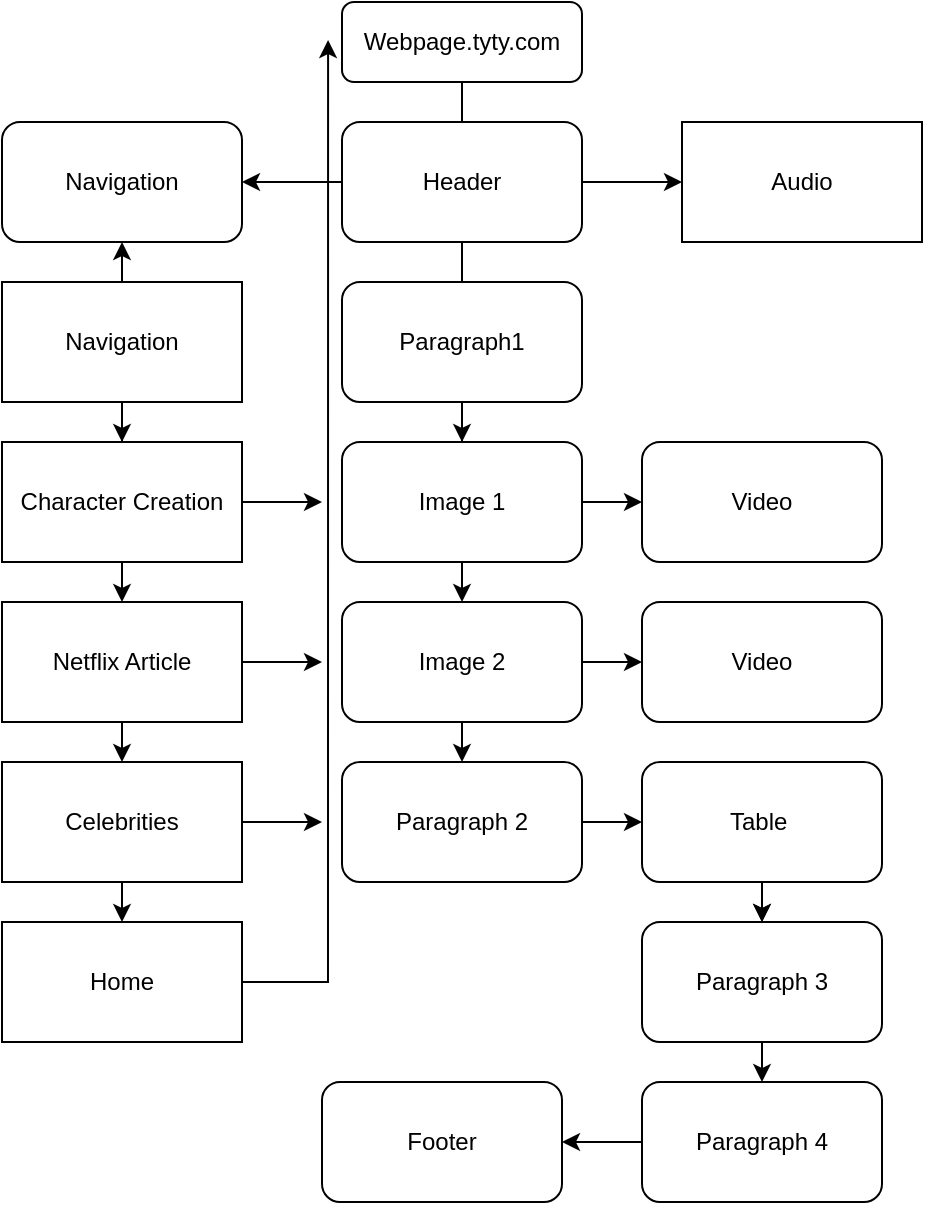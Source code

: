 <mxfile version="15.5.7" type="github">
  <diagram id="C5RBs43oDa-KdzZeNtuy" name="Page-1">
    <mxGraphModel dx="868" dy="482" grid="1" gridSize="10" guides="1" tooltips="1" connect="1" arrows="1" fold="1" page="1" pageScale="1" pageWidth="827" pageHeight="1169" math="0" shadow="0">
      <root>
        <mxCell id="WIyWlLk6GJQsqaUBKTNV-0" />
        <mxCell id="WIyWlLk6GJQsqaUBKTNV-1" parent="WIyWlLk6GJQsqaUBKTNV-0" />
        <mxCell id="WIyWlLk6GJQsqaUBKTNV-3" value="Webpage.tyty.com" style="rounded=1;whiteSpace=wrap;html=1;fontSize=12;glass=0;strokeWidth=1;shadow=0;" parent="WIyWlLk6GJQsqaUBKTNV-1" vertex="1">
          <mxGeometry x="330" y="20" width="120" height="40" as="geometry" />
        </mxCell>
        <mxCell id="SCmzIBsulS7Z_mzTHgpX-23" value="" style="edgeStyle=orthogonalEdgeStyle;rounded=0;orthogonalLoop=1;jettySize=auto;html=1;" parent="WIyWlLk6GJQsqaUBKTNV-1" source="SCmzIBsulS7Z_mzTHgpX-2" target="SCmzIBsulS7Z_mzTHgpX-22" edge="1">
          <mxGeometry relative="1" as="geometry" />
        </mxCell>
        <mxCell id="SCmzIBsulS7Z_mzTHgpX-2" value="Paragraph1" style="whiteSpace=wrap;html=1;rounded=1;shadow=0;strokeWidth=1;glass=0;" parent="WIyWlLk6GJQsqaUBKTNV-1" vertex="1">
          <mxGeometry x="330" y="160" width="120" height="60" as="geometry" />
        </mxCell>
        <mxCell id="SCmzIBsulS7Z_mzTHgpX-19" value="" style="edgeStyle=orthogonalEdgeStyle;rounded=0;orthogonalLoop=1;jettySize=auto;html=1;" parent="WIyWlLk6GJQsqaUBKTNV-1" source="SCmzIBsulS7Z_mzTHgpX-4" target="SCmzIBsulS7Z_mzTHgpX-18" edge="1">
          <mxGeometry relative="1" as="geometry" />
        </mxCell>
        <mxCell id="x1IL4fQbw9wLWjzibtvg-0" value="" style="edgeStyle=orthogonalEdgeStyle;rounded=0;orthogonalLoop=1;jettySize=auto;html=1;" edge="1" parent="WIyWlLk6GJQsqaUBKTNV-1" source="SCmzIBsulS7Z_mzTHgpX-4" target="SCmzIBsulS7Z_mzTHgpX-6">
          <mxGeometry relative="1" as="geometry" />
        </mxCell>
        <mxCell id="SCmzIBsulS7Z_mzTHgpX-4" value="Header" style="rounded=1;whiteSpace=wrap;html=1;" parent="WIyWlLk6GJQsqaUBKTNV-1" vertex="1">
          <mxGeometry x="330" y="80" width="120" height="60" as="geometry" />
        </mxCell>
        <mxCell id="SCmzIBsulS7Z_mzTHgpX-21" value="" style="edgeStyle=orthogonalEdgeStyle;rounded=0;orthogonalLoop=1;jettySize=auto;html=1;" parent="WIyWlLk6GJQsqaUBKTNV-1" source="SCmzIBsulS7Z_mzTHgpX-5" target="SCmzIBsulS7Z_mzTHgpX-20" edge="1">
          <mxGeometry relative="1" as="geometry" />
        </mxCell>
        <mxCell id="x1IL4fQbw9wLWjzibtvg-1" style="edgeStyle=orthogonalEdgeStyle;rounded=0;orthogonalLoop=1;jettySize=auto;html=1;exitX=0.5;exitY=0;exitDx=0;exitDy=0;entryX=0.5;entryY=1;entryDx=0;entryDy=0;" edge="1" parent="WIyWlLk6GJQsqaUBKTNV-1" source="SCmzIBsulS7Z_mzTHgpX-5" target="SCmzIBsulS7Z_mzTHgpX-18">
          <mxGeometry relative="1" as="geometry" />
        </mxCell>
        <mxCell id="SCmzIBsulS7Z_mzTHgpX-5" value="Navigation" style="rounded=0;whiteSpace=wrap;html=1;" parent="WIyWlLk6GJQsqaUBKTNV-1" vertex="1">
          <mxGeometry x="160" y="160" width="120" height="60" as="geometry" />
        </mxCell>
        <mxCell id="SCmzIBsulS7Z_mzTHgpX-6" value="Audio" style="rounded=0;whiteSpace=wrap;html=1;" parent="WIyWlLk6GJQsqaUBKTNV-1" vertex="1">
          <mxGeometry x="500" y="80" width="120" height="60" as="geometry" />
        </mxCell>
        <mxCell id="SCmzIBsulS7Z_mzTHgpX-13" value="" style="endArrow=none;html=1;rounded=0;exitX=0.5;exitY=0;exitDx=0;exitDy=0;" parent="WIyWlLk6GJQsqaUBKTNV-1" source="SCmzIBsulS7Z_mzTHgpX-4" edge="1">
          <mxGeometry width="50" height="50" relative="1" as="geometry">
            <mxPoint x="390" y="130" as="sourcePoint" />
            <mxPoint x="390" y="80" as="targetPoint" />
          </mxGeometry>
        </mxCell>
        <mxCell id="SCmzIBsulS7Z_mzTHgpX-14" value="" style="endArrow=none;html=1;rounded=0;exitX=0.5;exitY=0;exitDx=0;exitDy=0;entryX=0.5;entryY=1;entryDx=0;entryDy=0;" parent="WIyWlLk6GJQsqaUBKTNV-1" source="SCmzIBsulS7Z_mzTHgpX-2" edge="1" target="SCmzIBsulS7Z_mzTHgpX-4">
          <mxGeometry width="50" height="50" relative="1" as="geometry">
            <mxPoint x="390" y="130" as="sourcePoint" />
            <mxPoint x="640" y="80" as="targetPoint" />
          </mxGeometry>
        </mxCell>
        <mxCell id="SCmzIBsulS7Z_mzTHgpX-17" value="" style="endArrow=none;html=1;rounded=0;entryX=0.5;entryY=1;entryDx=0;entryDy=0;" parent="WIyWlLk6GJQsqaUBKTNV-1" target="WIyWlLk6GJQsqaUBKTNV-3" edge="1">
          <mxGeometry width="50" height="50" relative="1" as="geometry">
            <mxPoint x="390" y="80" as="sourcePoint" />
            <mxPoint x="440" y="80" as="targetPoint" />
          </mxGeometry>
        </mxCell>
        <mxCell id="SCmzIBsulS7Z_mzTHgpX-18" value="Navigation" style="whiteSpace=wrap;html=1;rounded=1;" parent="WIyWlLk6GJQsqaUBKTNV-1" vertex="1">
          <mxGeometry x="160" y="80" width="120" height="60" as="geometry" />
        </mxCell>
        <mxCell id="x1IL4fQbw9wLWjzibtvg-28" style="edgeStyle=orthogonalEdgeStyle;rounded=0;orthogonalLoop=1;jettySize=auto;html=1;exitX=1;exitY=0.5;exitDx=0;exitDy=0;" edge="1" parent="WIyWlLk6GJQsqaUBKTNV-1" source="SCmzIBsulS7Z_mzTHgpX-20">
          <mxGeometry relative="1" as="geometry">
            <mxPoint x="320" y="270" as="targetPoint" />
          </mxGeometry>
        </mxCell>
        <mxCell id="x1IL4fQbw9wLWjzibtvg-29" style="edgeStyle=orthogonalEdgeStyle;rounded=0;orthogonalLoop=1;jettySize=auto;html=1;exitX=0.5;exitY=1;exitDx=0;exitDy=0;entryX=0.5;entryY=0;entryDx=0;entryDy=0;" edge="1" parent="WIyWlLk6GJQsqaUBKTNV-1" source="SCmzIBsulS7Z_mzTHgpX-20" target="x1IL4fQbw9wLWjzibtvg-7">
          <mxGeometry relative="1" as="geometry" />
        </mxCell>
        <mxCell id="SCmzIBsulS7Z_mzTHgpX-20" value="Character Creation" style="whiteSpace=wrap;html=1;rounded=0;" parent="WIyWlLk6GJQsqaUBKTNV-1" vertex="1">
          <mxGeometry x="160" y="240" width="120" height="60" as="geometry" />
        </mxCell>
        <mxCell id="x1IL4fQbw9wLWjzibtvg-6" style="edgeStyle=orthogonalEdgeStyle;rounded=0;orthogonalLoop=1;jettySize=auto;html=1;exitX=1;exitY=0.5;exitDx=0;exitDy=0;entryX=0;entryY=0.5;entryDx=0;entryDy=0;" edge="1" parent="WIyWlLk6GJQsqaUBKTNV-1" source="SCmzIBsulS7Z_mzTHgpX-22" target="x1IL4fQbw9wLWjzibtvg-4">
          <mxGeometry relative="1" as="geometry" />
        </mxCell>
        <mxCell id="x1IL4fQbw9wLWjzibtvg-17" style="edgeStyle=orthogonalEdgeStyle;rounded=0;orthogonalLoop=1;jettySize=auto;html=1;exitX=0.5;exitY=1;exitDx=0;exitDy=0;entryX=0.5;entryY=0;entryDx=0;entryDy=0;" edge="1" parent="WIyWlLk6GJQsqaUBKTNV-1" source="SCmzIBsulS7Z_mzTHgpX-22" target="x1IL4fQbw9wLWjzibtvg-2">
          <mxGeometry relative="1" as="geometry" />
        </mxCell>
        <mxCell id="SCmzIBsulS7Z_mzTHgpX-22" value="Image 1" style="whiteSpace=wrap;html=1;rounded=1;shadow=0;strokeWidth=1;glass=0;" parent="WIyWlLk6GJQsqaUBKTNV-1" vertex="1">
          <mxGeometry x="330" y="240" width="120" height="60" as="geometry" />
        </mxCell>
        <mxCell id="x1IL4fQbw9wLWjzibtvg-11" style="edgeStyle=orthogonalEdgeStyle;rounded=0;orthogonalLoop=1;jettySize=auto;html=1;exitX=1;exitY=0.5;exitDx=0;exitDy=0;entryX=0;entryY=0.5;entryDx=0;entryDy=0;" edge="1" parent="WIyWlLk6GJQsqaUBKTNV-1" source="x1IL4fQbw9wLWjzibtvg-2" target="x1IL4fQbw9wLWjzibtvg-5">
          <mxGeometry relative="1" as="geometry" />
        </mxCell>
        <mxCell id="x1IL4fQbw9wLWjzibtvg-18" style="edgeStyle=orthogonalEdgeStyle;rounded=0;orthogonalLoop=1;jettySize=auto;html=1;exitX=0.5;exitY=1;exitDx=0;exitDy=0;entryX=0.5;entryY=0;entryDx=0;entryDy=0;" edge="1" parent="WIyWlLk6GJQsqaUBKTNV-1" source="x1IL4fQbw9wLWjzibtvg-2" target="x1IL4fQbw9wLWjzibtvg-3">
          <mxGeometry relative="1" as="geometry" />
        </mxCell>
        <mxCell id="x1IL4fQbw9wLWjzibtvg-2" value="Image 2" style="whiteSpace=wrap;html=1;rounded=1;shadow=0;strokeWidth=1;glass=0;" vertex="1" parent="WIyWlLk6GJQsqaUBKTNV-1">
          <mxGeometry x="330" y="320" width="120" height="60" as="geometry" />
        </mxCell>
        <mxCell id="x1IL4fQbw9wLWjzibtvg-14" style="edgeStyle=orthogonalEdgeStyle;rounded=0;orthogonalLoop=1;jettySize=auto;html=1;exitX=1;exitY=0.5;exitDx=0;exitDy=0;entryX=0;entryY=0.5;entryDx=0;entryDy=0;" edge="1" parent="WIyWlLk6GJQsqaUBKTNV-1" source="x1IL4fQbw9wLWjzibtvg-3" target="x1IL4fQbw9wLWjzibtvg-12">
          <mxGeometry relative="1" as="geometry" />
        </mxCell>
        <mxCell id="x1IL4fQbw9wLWjzibtvg-3" value="Paragraph 2" style="whiteSpace=wrap;html=1;rounded=1;shadow=0;strokeWidth=1;glass=0;" vertex="1" parent="WIyWlLk6GJQsqaUBKTNV-1">
          <mxGeometry x="330" y="400" width="120" height="60" as="geometry" />
        </mxCell>
        <mxCell id="x1IL4fQbw9wLWjzibtvg-4" value="Video" style="whiteSpace=wrap;html=1;rounded=1;shadow=0;strokeWidth=1;glass=0;" vertex="1" parent="WIyWlLk6GJQsqaUBKTNV-1">
          <mxGeometry x="480" y="240" width="120" height="60" as="geometry" />
        </mxCell>
        <mxCell id="x1IL4fQbw9wLWjzibtvg-5" value="Video" style="whiteSpace=wrap;html=1;rounded=1;shadow=0;strokeWidth=1;glass=0;" vertex="1" parent="WIyWlLk6GJQsqaUBKTNV-1">
          <mxGeometry x="480" y="320" width="120" height="60" as="geometry" />
        </mxCell>
        <mxCell id="x1IL4fQbw9wLWjzibtvg-27" style="edgeStyle=orthogonalEdgeStyle;rounded=0;orthogonalLoop=1;jettySize=auto;html=1;exitX=1;exitY=0.5;exitDx=0;exitDy=0;" edge="1" parent="WIyWlLk6GJQsqaUBKTNV-1" source="x1IL4fQbw9wLWjzibtvg-7">
          <mxGeometry relative="1" as="geometry">
            <mxPoint x="320" y="350" as="targetPoint" />
          </mxGeometry>
        </mxCell>
        <mxCell id="x1IL4fQbw9wLWjzibtvg-31" style="edgeStyle=orthogonalEdgeStyle;rounded=0;orthogonalLoop=1;jettySize=auto;html=1;exitX=0.5;exitY=1;exitDx=0;exitDy=0;entryX=0.5;entryY=0;entryDx=0;entryDy=0;" edge="1" parent="WIyWlLk6GJQsqaUBKTNV-1" source="x1IL4fQbw9wLWjzibtvg-7" target="x1IL4fQbw9wLWjzibtvg-8">
          <mxGeometry relative="1" as="geometry" />
        </mxCell>
        <mxCell id="x1IL4fQbw9wLWjzibtvg-7" value="Netflix Article" style="whiteSpace=wrap;html=1;rounded=0;" vertex="1" parent="WIyWlLk6GJQsqaUBKTNV-1">
          <mxGeometry x="160" y="320" width="120" height="60" as="geometry" />
        </mxCell>
        <mxCell id="x1IL4fQbw9wLWjzibtvg-26" style="edgeStyle=orthogonalEdgeStyle;rounded=0;orthogonalLoop=1;jettySize=auto;html=1;exitX=1;exitY=0.5;exitDx=0;exitDy=0;" edge="1" parent="WIyWlLk6GJQsqaUBKTNV-1" source="x1IL4fQbw9wLWjzibtvg-8">
          <mxGeometry relative="1" as="geometry">
            <mxPoint x="320" y="430" as="targetPoint" />
          </mxGeometry>
        </mxCell>
        <mxCell id="x1IL4fQbw9wLWjzibtvg-30" style="edgeStyle=orthogonalEdgeStyle;rounded=0;orthogonalLoop=1;jettySize=auto;html=1;exitX=0.5;exitY=1;exitDx=0;exitDy=0;entryX=0.5;entryY=0;entryDx=0;entryDy=0;" edge="1" parent="WIyWlLk6GJQsqaUBKTNV-1" source="x1IL4fQbw9wLWjzibtvg-8" target="x1IL4fQbw9wLWjzibtvg-9">
          <mxGeometry relative="1" as="geometry" />
        </mxCell>
        <mxCell id="x1IL4fQbw9wLWjzibtvg-8" value="Celebrities" style="whiteSpace=wrap;html=1;rounded=0;" vertex="1" parent="WIyWlLk6GJQsqaUBKTNV-1">
          <mxGeometry x="160" y="400" width="120" height="60" as="geometry" />
        </mxCell>
        <mxCell id="x1IL4fQbw9wLWjzibtvg-10" style="edgeStyle=orthogonalEdgeStyle;rounded=0;orthogonalLoop=1;jettySize=auto;html=1;entryX=-0.058;entryY=0.475;entryDx=0;entryDy=0;entryPerimeter=0;" edge="1" parent="WIyWlLk6GJQsqaUBKTNV-1" source="x1IL4fQbw9wLWjzibtvg-9" target="WIyWlLk6GJQsqaUBKTNV-3">
          <mxGeometry relative="1" as="geometry" />
        </mxCell>
        <mxCell id="x1IL4fQbw9wLWjzibtvg-9" value="Home" style="whiteSpace=wrap;html=1;rounded=0;" vertex="1" parent="WIyWlLk6GJQsqaUBKTNV-1">
          <mxGeometry x="160" y="480" width="120" height="60" as="geometry" />
        </mxCell>
        <mxCell id="x1IL4fQbw9wLWjzibtvg-19" style="edgeStyle=orthogonalEdgeStyle;rounded=0;orthogonalLoop=1;jettySize=auto;html=1;exitX=0.5;exitY=1;exitDx=0;exitDy=0;entryX=0.5;entryY=0;entryDx=0;entryDy=0;" edge="1" parent="WIyWlLk6GJQsqaUBKTNV-1" source="x1IL4fQbw9wLWjzibtvg-12">
          <mxGeometry relative="1" as="geometry">
            <mxPoint x="540" y="480" as="targetPoint" />
          </mxGeometry>
        </mxCell>
        <mxCell id="x1IL4fQbw9wLWjzibtvg-21" style="edgeStyle=orthogonalEdgeStyle;rounded=0;orthogonalLoop=1;jettySize=auto;html=1;exitX=0.5;exitY=1;exitDx=0;exitDy=0;entryX=0.5;entryY=0;entryDx=0;entryDy=0;" edge="1" parent="WIyWlLk6GJQsqaUBKTNV-1" source="x1IL4fQbw9wLWjzibtvg-12" target="x1IL4fQbw9wLWjzibtvg-20">
          <mxGeometry relative="1" as="geometry" />
        </mxCell>
        <mxCell id="x1IL4fQbw9wLWjzibtvg-12" value="Table&amp;nbsp;" style="rounded=1;whiteSpace=wrap;html=1;" vertex="1" parent="WIyWlLk6GJQsqaUBKTNV-1">
          <mxGeometry x="480" y="400" width="120" height="60" as="geometry" />
        </mxCell>
        <mxCell id="x1IL4fQbw9wLWjzibtvg-23" style="edgeStyle=orthogonalEdgeStyle;rounded=0;orthogonalLoop=1;jettySize=auto;html=1;exitX=0.5;exitY=1;exitDx=0;exitDy=0;entryX=0.5;entryY=0;entryDx=0;entryDy=0;" edge="1" parent="WIyWlLk6GJQsqaUBKTNV-1" source="x1IL4fQbw9wLWjzibtvg-20" target="x1IL4fQbw9wLWjzibtvg-22">
          <mxGeometry relative="1" as="geometry" />
        </mxCell>
        <mxCell id="x1IL4fQbw9wLWjzibtvg-20" value="Paragraph 3" style="whiteSpace=wrap;html=1;rounded=1;shadow=0;strokeWidth=1;glass=0;" vertex="1" parent="WIyWlLk6GJQsqaUBKTNV-1">
          <mxGeometry x="480" y="480" width="120" height="60" as="geometry" />
        </mxCell>
        <mxCell id="x1IL4fQbw9wLWjzibtvg-25" style="edgeStyle=orthogonalEdgeStyle;rounded=0;orthogonalLoop=1;jettySize=auto;html=1;exitX=0;exitY=0.5;exitDx=0;exitDy=0;entryX=1;entryY=0.5;entryDx=0;entryDy=0;" edge="1" parent="WIyWlLk6GJQsqaUBKTNV-1" source="x1IL4fQbw9wLWjzibtvg-22" target="x1IL4fQbw9wLWjzibtvg-24">
          <mxGeometry relative="1" as="geometry" />
        </mxCell>
        <mxCell id="x1IL4fQbw9wLWjzibtvg-22" value="Paragraph 4" style="whiteSpace=wrap;html=1;rounded=1;shadow=0;strokeWidth=1;glass=0;" vertex="1" parent="WIyWlLk6GJQsqaUBKTNV-1">
          <mxGeometry x="480" y="560" width="120" height="60" as="geometry" />
        </mxCell>
        <mxCell id="x1IL4fQbw9wLWjzibtvg-24" value="Footer" style="whiteSpace=wrap;html=1;rounded=1;shadow=0;strokeWidth=1;glass=0;" vertex="1" parent="WIyWlLk6GJQsqaUBKTNV-1">
          <mxGeometry x="320" y="560" width="120" height="60" as="geometry" />
        </mxCell>
      </root>
    </mxGraphModel>
  </diagram>
</mxfile>
